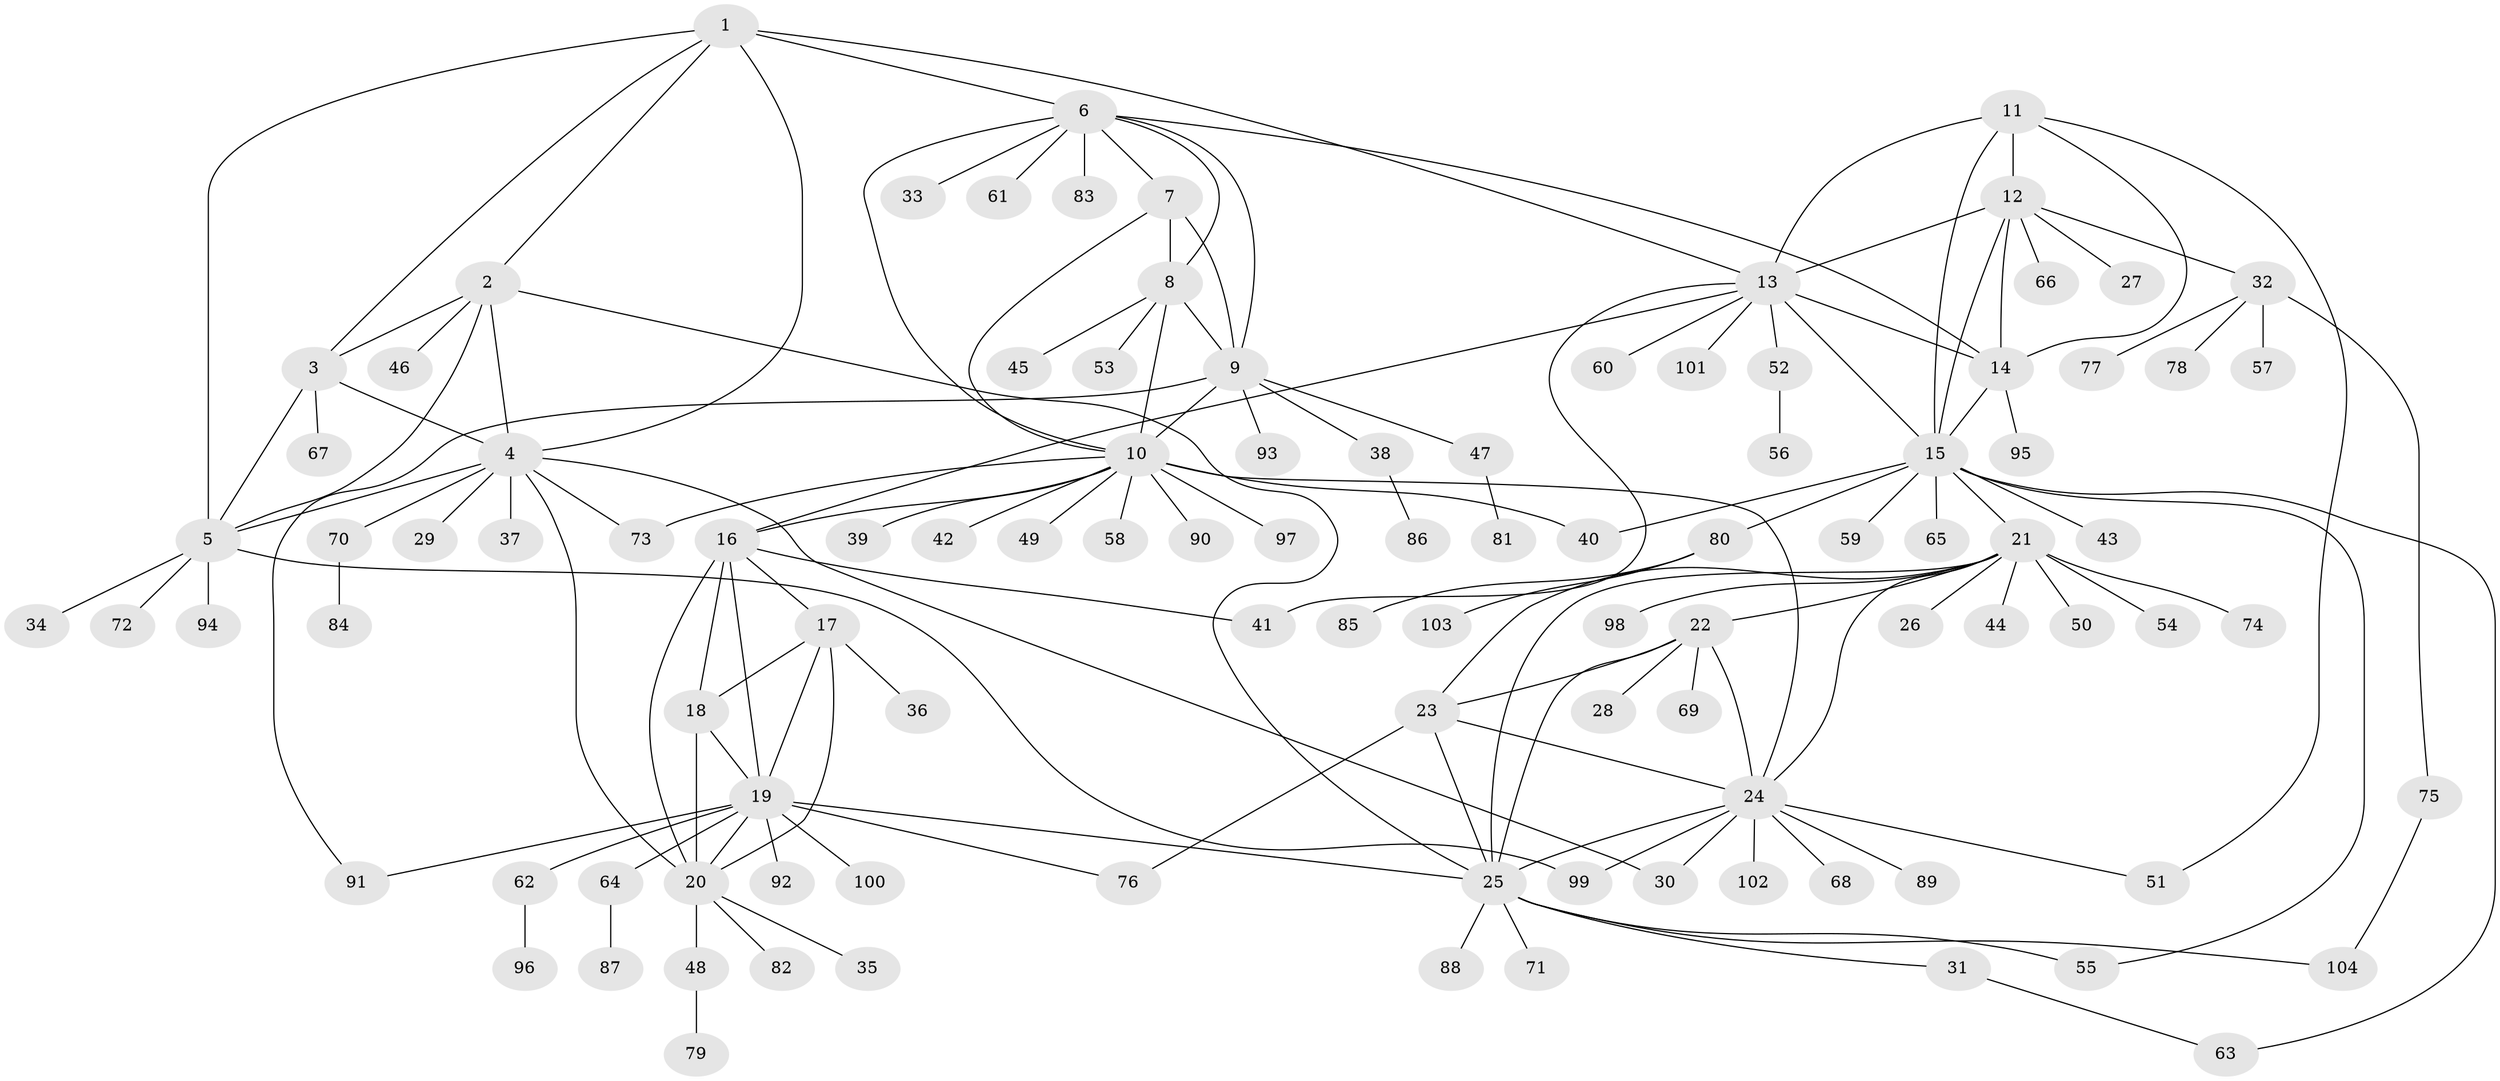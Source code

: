// coarse degree distribution, {6: 0.024390243902439025, 5: 0.024390243902439025, 13: 0.024390243902439025, 7: 0.024390243902439025, 8: 0.012195121951219513, 4: 0.036585365853658534, 11: 0.012195121951219513, 10: 0.012195121951219513, 9: 0.036585365853658534, 12: 0.012195121951219513, 1: 0.6341463414634146, 2: 0.14634146341463414}
// Generated by graph-tools (version 1.1) at 2025/42/03/06/25 10:42:14]
// undirected, 104 vertices, 150 edges
graph export_dot {
graph [start="1"]
  node [color=gray90,style=filled];
  1;
  2;
  3;
  4;
  5;
  6;
  7;
  8;
  9;
  10;
  11;
  12;
  13;
  14;
  15;
  16;
  17;
  18;
  19;
  20;
  21;
  22;
  23;
  24;
  25;
  26;
  27;
  28;
  29;
  30;
  31;
  32;
  33;
  34;
  35;
  36;
  37;
  38;
  39;
  40;
  41;
  42;
  43;
  44;
  45;
  46;
  47;
  48;
  49;
  50;
  51;
  52;
  53;
  54;
  55;
  56;
  57;
  58;
  59;
  60;
  61;
  62;
  63;
  64;
  65;
  66;
  67;
  68;
  69;
  70;
  71;
  72;
  73;
  74;
  75;
  76;
  77;
  78;
  79;
  80;
  81;
  82;
  83;
  84;
  85;
  86;
  87;
  88;
  89;
  90;
  91;
  92;
  93;
  94;
  95;
  96;
  97;
  98;
  99;
  100;
  101;
  102;
  103;
  104;
  1 -- 2;
  1 -- 3;
  1 -- 4;
  1 -- 5;
  1 -- 6;
  1 -- 13;
  2 -- 3;
  2 -- 4;
  2 -- 5;
  2 -- 25;
  2 -- 46;
  3 -- 4;
  3 -- 5;
  3 -- 67;
  4 -- 5;
  4 -- 20;
  4 -- 29;
  4 -- 30;
  4 -- 37;
  4 -- 70;
  4 -- 73;
  5 -- 34;
  5 -- 72;
  5 -- 94;
  5 -- 99;
  6 -- 7;
  6 -- 8;
  6 -- 9;
  6 -- 10;
  6 -- 14;
  6 -- 33;
  6 -- 61;
  6 -- 83;
  7 -- 8;
  7 -- 9;
  7 -- 10;
  8 -- 9;
  8 -- 10;
  8 -- 45;
  8 -- 53;
  9 -- 10;
  9 -- 38;
  9 -- 47;
  9 -- 91;
  9 -- 93;
  10 -- 16;
  10 -- 24;
  10 -- 39;
  10 -- 40;
  10 -- 42;
  10 -- 49;
  10 -- 58;
  10 -- 73;
  10 -- 90;
  10 -- 97;
  11 -- 12;
  11 -- 13;
  11 -- 14;
  11 -- 15;
  11 -- 51;
  12 -- 13;
  12 -- 14;
  12 -- 15;
  12 -- 27;
  12 -- 32;
  12 -- 66;
  13 -- 14;
  13 -- 15;
  13 -- 16;
  13 -- 41;
  13 -- 52;
  13 -- 60;
  13 -- 101;
  14 -- 15;
  14 -- 95;
  15 -- 21;
  15 -- 40;
  15 -- 43;
  15 -- 55;
  15 -- 59;
  15 -- 63;
  15 -- 65;
  15 -- 80;
  16 -- 17;
  16 -- 18;
  16 -- 19;
  16 -- 20;
  16 -- 41;
  17 -- 18;
  17 -- 19;
  17 -- 20;
  17 -- 36;
  18 -- 19;
  18 -- 20;
  19 -- 20;
  19 -- 25;
  19 -- 62;
  19 -- 64;
  19 -- 76;
  19 -- 91;
  19 -- 92;
  19 -- 100;
  20 -- 35;
  20 -- 48;
  20 -- 82;
  21 -- 22;
  21 -- 23;
  21 -- 24;
  21 -- 25;
  21 -- 26;
  21 -- 44;
  21 -- 50;
  21 -- 54;
  21 -- 74;
  21 -- 98;
  22 -- 23;
  22 -- 24;
  22 -- 25;
  22 -- 28;
  22 -- 69;
  23 -- 24;
  23 -- 25;
  23 -- 76;
  24 -- 25;
  24 -- 30;
  24 -- 51;
  24 -- 68;
  24 -- 89;
  24 -- 99;
  24 -- 102;
  25 -- 31;
  25 -- 55;
  25 -- 71;
  25 -- 88;
  25 -- 104;
  31 -- 63;
  32 -- 57;
  32 -- 75;
  32 -- 77;
  32 -- 78;
  38 -- 86;
  47 -- 81;
  48 -- 79;
  52 -- 56;
  62 -- 96;
  64 -- 87;
  70 -- 84;
  75 -- 104;
  80 -- 85;
  80 -- 103;
}
